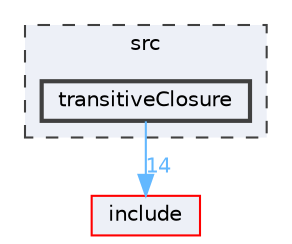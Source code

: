 digraph "transitiveClosure"
{
 // LATEX_PDF_SIZE
  bgcolor="transparent";
  edge [fontname=Helvetica,fontsize=10,labelfontname=Helvetica,labelfontsize=10];
  node [fontname=Helvetica,fontsize=10,shape=box,height=0.2,width=0.4];
  compound=true
  subgraph clusterdir_68267d1309a1af8e8297ef4c3efbcdba {
    graph [ bgcolor="#edf0f7", pencolor="grey25", label="src", fontname=Helvetica,fontsize=10 style="filled,dashed", URL="dir_68267d1309a1af8e8297ef4c3efbcdba.html",tooltip=""]
  dir_04d5183ad39d6893d60881ee1b3407d5 [label="transitiveClosure", fillcolor="#edf0f7", color="grey25", style="filled,bold", URL="dir_04d5183ad39d6893d60881ee1b3407d5.html",tooltip=""];
  }
  dir_d44c64559bbebec7f509842c48db8b23 [label="include", fillcolor="#edf0f7", color="red", style="filled", URL="dir_d44c64559bbebec7f509842c48db8b23.html",tooltip=""];
  dir_04d5183ad39d6893d60881ee1b3407d5->dir_d44c64559bbebec7f509842c48db8b23 [headlabel="14", labeldistance=1.5 headhref="dir_000083_000050.html" href="dir_000083_000050.html" color="steelblue1" fontcolor="steelblue1"];
}
